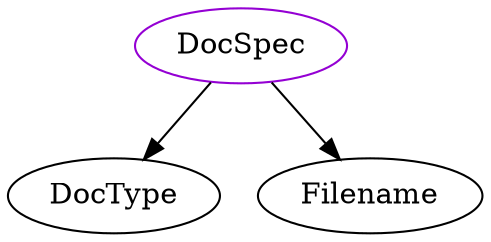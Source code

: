 digraph docspec{
DocSpec -> DocType;
DocSpec -> Filename;
DocSpec	[shape=oval, color=darkviolet, label="DocSpec"];
}
